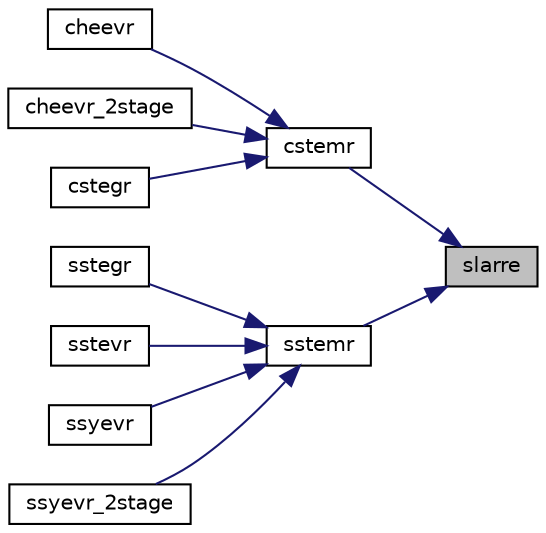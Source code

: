 digraph "slarre"
{
 // LATEX_PDF_SIZE
  edge [fontname="Helvetica",fontsize="10",labelfontname="Helvetica",labelfontsize="10"];
  node [fontname="Helvetica",fontsize="10",shape=record];
  rankdir="RL";
  Node1 [label="slarre",height=0.2,width=0.4,color="black", fillcolor="grey75", style="filled", fontcolor="black",tooltip="SLARRE given the tridiagonal matrix T, sets small off-diagonal elements to zero and for each unreduce..."];
  Node1 -> Node2 [dir="back",color="midnightblue",fontsize="10",style="solid",fontname="Helvetica"];
  Node2 [label="cstemr",height=0.2,width=0.4,color="black", fillcolor="white", style="filled",URL="$cstemr_8f.html#acd1092f50642c9ee6305e7c2a6492e9c",tooltip="CSTEMR"];
  Node2 -> Node3 [dir="back",color="midnightblue",fontsize="10",style="solid",fontname="Helvetica"];
  Node3 [label="cheevr",height=0.2,width=0.4,color="black", fillcolor="white", style="filled",URL="$cheevr_8f.html#ac02f8a55f35ec7767a36b5a9f3ebb0d8",tooltip="CHEEVR computes the eigenvalues and, optionally, the left and/or right eigenvectors for HE matrices"];
  Node2 -> Node4 [dir="back",color="midnightblue",fontsize="10",style="solid",fontname="Helvetica"];
  Node4 [label="cheevr_2stage",height=0.2,width=0.4,color="black", fillcolor="white", style="filled",URL="$cheevr__2stage_8f.html#a378c442e3a5e9ef21a80e3c26c5b4050",tooltip="CHEEVR_2STAGE computes the eigenvalues and, optionally, the left and/or right eigenvectors for HE mat..."];
  Node2 -> Node5 [dir="back",color="midnightblue",fontsize="10",style="solid",fontname="Helvetica"];
  Node5 [label="cstegr",height=0.2,width=0.4,color="black", fillcolor="white", style="filled",URL="$cstegr_8f.html#ae6f269ca9edc82f6b7e6d96ac65f9758",tooltip="CSTEGR"];
  Node1 -> Node6 [dir="back",color="midnightblue",fontsize="10",style="solid",fontname="Helvetica"];
  Node6 [label="sstemr",height=0.2,width=0.4,color="black", fillcolor="white", style="filled",URL="$sstemr_8f.html#a6f79c320fcafc13559dd954f648858e7",tooltip="SSTEMR"];
  Node6 -> Node7 [dir="back",color="midnightblue",fontsize="10",style="solid",fontname="Helvetica"];
  Node7 [label="sstegr",height=0.2,width=0.4,color="black", fillcolor="white", style="filled",URL="$sstegr_8f.html#a0ac5ed62b2453c707560d76f3a0c3d1b",tooltip="SSTEGR"];
  Node6 -> Node8 [dir="back",color="midnightblue",fontsize="10",style="solid",fontname="Helvetica"];
  Node8 [label="sstevr",height=0.2,width=0.4,color="black", fillcolor="white", style="filled",URL="$sstevr_8f.html#aee807b6868003c11b1b1741576c0f06b",tooltip="SSTEVR computes the eigenvalues and, optionally, the left and/or right eigenvectors for OTHER matrice..."];
  Node6 -> Node9 [dir="back",color="midnightblue",fontsize="10",style="solid",fontname="Helvetica"];
  Node9 [label="ssyevr",height=0.2,width=0.4,color="black", fillcolor="white", style="filled",URL="$ssyevr_8f.html#a24155d2da67fb4a896c5f8257589b19f",tooltip="SSYEVR computes the eigenvalues and, optionally, the left and/or right eigenvectors for SY matrices"];
  Node6 -> Node10 [dir="back",color="midnightblue",fontsize="10",style="solid",fontname="Helvetica"];
  Node10 [label="ssyevr_2stage",height=0.2,width=0.4,color="black", fillcolor="white", style="filled",URL="$ssyevr__2stage_8f.html#acdcfccbd51404d755a5b08c188d74a6f",tooltip="SSYEVR_2STAGE computes the eigenvalues and, optionally, the left and/or right eigenvectors for SY mat..."];
}
